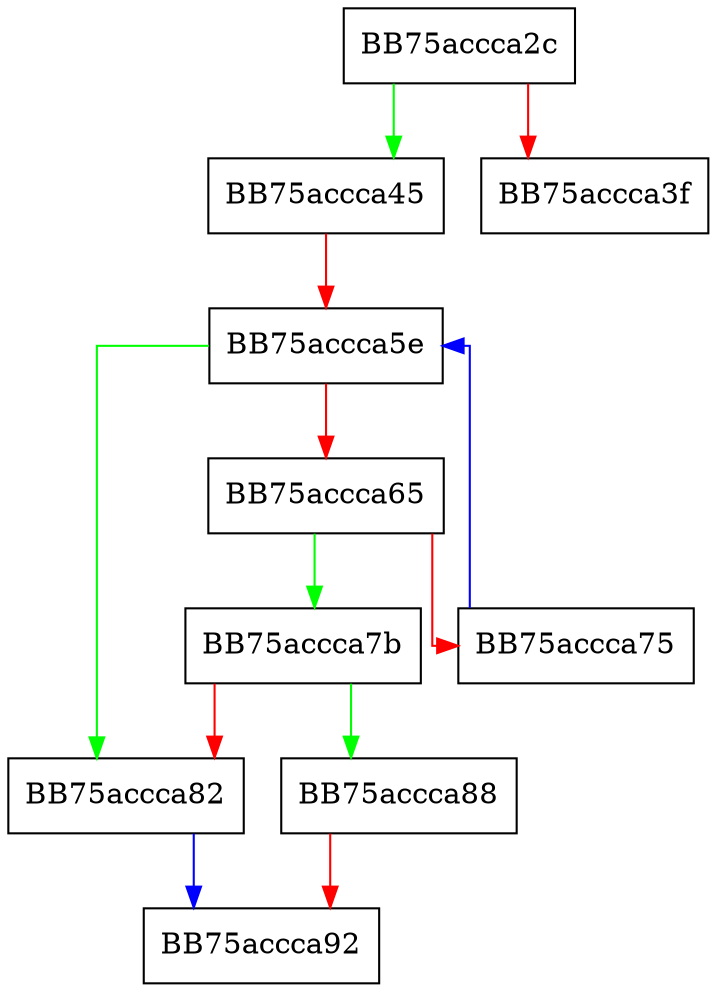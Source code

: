 digraph named_subexpression {
  node [shape="box"];
  graph [splines=ortho];
  BB75accca2c -> BB75accca45 [color="green"];
  BB75accca2c -> BB75accca3f [color="red"];
  BB75accca45 -> BB75accca5e [color="red"];
  BB75accca5e -> BB75accca82 [color="green"];
  BB75accca5e -> BB75accca65 [color="red"];
  BB75accca65 -> BB75accca7b [color="green"];
  BB75accca65 -> BB75accca75 [color="red"];
  BB75accca75 -> BB75accca5e [color="blue"];
  BB75accca7b -> BB75accca88 [color="green"];
  BB75accca7b -> BB75accca82 [color="red"];
  BB75accca82 -> BB75accca92 [color="blue"];
  BB75accca88 -> BB75accca92 [color="red"];
}